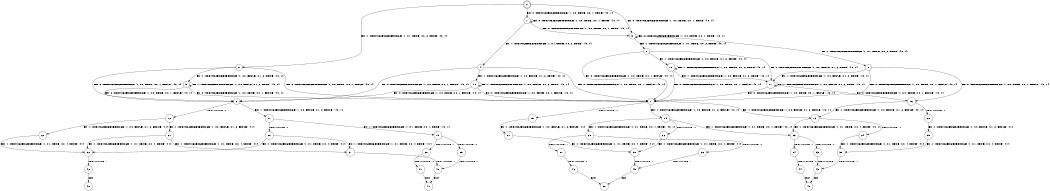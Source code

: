 digraph BCG {
size = "7, 10.5";
center = TRUE;
node [shape = circle];
0 [peripheries = 2];
0 -> 1 [label = "EX !0 !ATOMIC_EXCH_BRANCH (1, +0, TRUE, +0, 1, TRUE) !{0, 1}"];
0 -> 2 [label = "EX !1 !ATOMIC_EXCH_BRANCH (1, +1, TRUE, +0, 2, TRUE) !{0, 1}"];
0 -> 3 [label = "EX !0 !ATOMIC_EXCH_BRANCH (1, +0, TRUE, +0, 1, TRUE) !{0, 1}"];
1 -> 1 [label = "EX !0 !ATOMIC_EXCH_BRANCH (1, +0, TRUE, +0, 1, TRUE) !{0, 1}"];
1 -> 4 [label = "EX !1 !ATOMIC_EXCH_BRANCH (1, +1, TRUE, +0, 2, TRUE) !{0, 1}"];
1 -> 3 [label = "EX !0 !ATOMIC_EXCH_BRANCH (1, +0, TRUE, +0, 1, TRUE) !{0, 1}"];
2 -> 5 [label = "EX !1 !ATOMIC_EXCH_BRANCH (1, +0, FALSE, +1, 2, TRUE) !{0, 1}"];
2 -> 6 [label = "EX !0 !ATOMIC_EXCH_BRANCH (1, +0, TRUE, +0, 1, FALSE) !{0, 1}"];
2 -> 7 [label = "EX !0 !ATOMIC_EXCH_BRANCH (1, +0, TRUE, +0, 1, FALSE) !{0, 1}"];
3 -> 8 [label = "EX !1 !ATOMIC_EXCH_BRANCH (1, +1, TRUE, +0, 2, TRUE) !{0, 1}"];
3 -> 3 [label = "EX !0 !ATOMIC_EXCH_BRANCH (1, +0, TRUE, +0, 1, TRUE) !{0, 1}"];
3 -> 9 [label = "EX !1 !ATOMIC_EXCH_BRANCH (1, +1, TRUE, +0, 2, TRUE) !{0, 1}"];
4 -> 6 [label = "EX !0 !ATOMIC_EXCH_BRANCH (1, +0, TRUE, +0, 1, FALSE) !{0, 1}"];
4 -> 10 [label = "EX !1 !ATOMIC_EXCH_BRANCH (1, +0, FALSE, +1, 2, TRUE) !{0, 1}"];
4 -> 7 [label = "EX !0 !ATOMIC_EXCH_BRANCH (1, +0, TRUE, +0, 1, FALSE) !{0, 1}"];
5 -> 5 [label = "EX !1 !ATOMIC_EXCH_BRANCH (1, +0, FALSE, +1, 2, TRUE) !{0, 1}"];
5 -> 6 [label = "EX !0 !ATOMIC_EXCH_BRANCH (1, +0, TRUE, +0, 1, FALSE) !{0, 1}"];
5 -> 7 [label = "EX !0 !ATOMIC_EXCH_BRANCH (1, +0, TRUE, +0, 1, FALSE) !{0, 1}"];
6 -> 11 [label = "EX !1 !ATOMIC_EXCH_BRANCH (1, +0, FALSE, +1, 2, FALSE) !{0, 1}"];
6 -> 12 [label = "TERMINATE !0"];
7 -> 13 [label = "EX !1 !ATOMIC_EXCH_BRANCH (1, +0, FALSE, +1, 2, FALSE) !{0, 1}"];
7 -> 14 [label = "EX !1 !ATOMIC_EXCH_BRANCH (1, +0, FALSE, +1, 2, FALSE) !{0, 1}"];
7 -> 15 [label = "TERMINATE !0"];
8 -> 16 [label = "EX !0 !ATOMIC_EXCH_BRANCH (1, +0, TRUE, +0, 1, FALSE) !{0, 1}"];
8 -> 17 [label = "EX !1 !ATOMIC_EXCH_BRANCH (1, +0, FALSE, +1, 2, TRUE) !{0, 1}"];
8 -> 7 [label = "EX !0 !ATOMIC_EXCH_BRANCH (1, +0, TRUE, +0, 1, FALSE) !{0, 1}"];
9 -> 17 [label = "EX !1 !ATOMIC_EXCH_BRANCH (1, +0, FALSE, +1, 2, TRUE) !{0, 1}"];
9 -> 7 [label = "EX !0 !ATOMIC_EXCH_BRANCH (1, +0, TRUE, +0, 1, FALSE) !{0, 1}"];
9 -> 18 [label = "EX !1 !ATOMIC_EXCH_BRANCH (1, +0, FALSE, +1, 2, TRUE) !{0, 1}"];
10 -> 6 [label = "EX !0 !ATOMIC_EXCH_BRANCH (1, +0, TRUE, +0, 1, FALSE) !{0, 1}"];
10 -> 10 [label = "EX !1 !ATOMIC_EXCH_BRANCH (1, +0, FALSE, +1, 2, TRUE) !{0, 1}"];
10 -> 7 [label = "EX !0 !ATOMIC_EXCH_BRANCH (1, +0, TRUE, +0, 1, FALSE) !{0, 1}"];
11 -> 19 [label = "EX !1 !ATOMIC_EXCH_BRANCH (1, +1, TRUE, +0, 4, TRUE) !{0, 1}"];
11 -> 20 [label = "TERMINATE !0"];
12 -> 21 [label = "EX !1 !ATOMIC_EXCH_BRANCH (1, +0, FALSE, +1, 2, FALSE) !{1}"];
12 -> 22 [label = "EX !1 !ATOMIC_EXCH_BRANCH (1, +0, FALSE, +1, 2, FALSE) !{1}"];
13 -> 23 [label = "EX !1 !ATOMIC_EXCH_BRANCH (1, +1, TRUE, +0, 4, TRUE) !{0, 1}"];
13 -> 24 [label = "TERMINATE !0"];
14 -> 23 [label = "EX !1 !ATOMIC_EXCH_BRANCH (1, +1, TRUE, +0, 4, TRUE) !{0, 1}"];
14 -> 25 [label = "EX !1 !ATOMIC_EXCH_BRANCH (1, +1, TRUE, +0, 4, TRUE) !{0, 1}"];
14 -> 26 [label = "TERMINATE !0"];
15 -> 27 [label = "EX !1 !ATOMIC_EXCH_BRANCH (1, +0, FALSE, +1, 2, FALSE) !{1}"];
16 -> 13 [label = "EX !1 !ATOMIC_EXCH_BRANCH (1, +0, FALSE, +1, 2, FALSE) !{0, 1}"];
16 -> 28 [label = "TERMINATE !0"];
17 -> 16 [label = "EX !0 !ATOMIC_EXCH_BRANCH (1, +0, TRUE, +0, 1, FALSE) !{0, 1}"];
17 -> 17 [label = "EX !1 !ATOMIC_EXCH_BRANCH (1, +0, FALSE, +1, 2, TRUE) !{0, 1}"];
17 -> 7 [label = "EX !0 !ATOMIC_EXCH_BRANCH (1, +0, TRUE, +0, 1, FALSE) !{0, 1}"];
18 -> 17 [label = "EX !1 !ATOMIC_EXCH_BRANCH (1, +0, FALSE, +1, 2, TRUE) !{0, 1}"];
18 -> 7 [label = "EX !0 !ATOMIC_EXCH_BRANCH (1, +0, TRUE, +0, 1, FALSE) !{0, 1}"];
18 -> 18 [label = "EX !1 !ATOMIC_EXCH_BRANCH (1, +0, FALSE, +1, 2, TRUE) !{0, 1}"];
19 -> 29 [label = "TERMINATE !0"];
19 -> 30 [label = "TERMINATE !1"];
20 -> 31 [label = "EX !1 !ATOMIC_EXCH_BRANCH (1, +1, TRUE, +0, 4, TRUE) !{1}"];
20 -> 32 [label = "EX !1 !ATOMIC_EXCH_BRANCH (1, +1, TRUE, +0, 4, TRUE) !{1}"];
21 -> 31 [label = "EX !1 !ATOMIC_EXCH_BRANCH (1, +1, TRUE, +0, 4, TRUE) !{1}"];
21 -> 32 [label = "EX !1 !ATOMIC_EXCH_BRANCH (1, +1, TRUE, +0, 4, TRUE) !{1}"];
22 -> 32 [label = "EX !1 !ATOMIC_EXCH_BRANCH (1, +1, TRUE, +0, 4, TRUE) !{1}"];
23 -> 33 [label = "TERMINATE !0"];
23 -> 34 [label = "TERMINATE !1"];
24 -> 35 [label = "EX !1 !ATOMIC_EXCH_BRANCH (1, +1, TRUE, +0, 4, TRUE) !{1}"];
25 -> 36 [label = "TERMINATE !0"];
25 -> 37 [label = "TERMINATE !1"];
26 -> 38 [label = "EX !1 !ATOMIC_EXCH_BRANCH (1, +1, TRUE, +0, 4, TRUE) !{1}"];
27 -> 38 [label = "EX !1 !ATOMIC_EXCH_BRANCH (1, +1, TRUE, +0, 4, TRUE) !{1}"];
28 -> 39 [label = "EX !1 !ATOMIC_EXCH_BRANCH (1, +0, FALSE, +1, 2, FALSE) !{1}"];
29 -> 40 [label = "TERMINATE !1"];
30 -> 41 [label = "TERMINATE !0"];
31 -> 40 [label = "TERMINATE !1"];
32 -> 42 [label = "TERMINATE !1"];
33 -> 43 [label = "TERMINATE !1"];
34 -> 44 [label = "TERMINATE !0"];
35 -> 43 [label = "TERMINATE !1"];
36 -> 45 [label = "TERMINATE !1"];
37 -> 46 [label = "TERMINATE !0"];
38 -> 45 [label = "TERMINATE !1"];
39 -> 35 [label = "EX !1 !ATOMIC_EXCH_BRANCH (1, +1, TRUE, +0, 4, TRUE) !{1}"];
40 -> 47 [label = "exit"];
41 -> 47 [label = "exit"];
42 -> 48 [label = "exit"];
43 -> 49 [label = "exit"];
44 -> 49 [label = "exit"];
45 -> 50 [label = "exit"];
46 -> 50 [label = "exit"];
}

